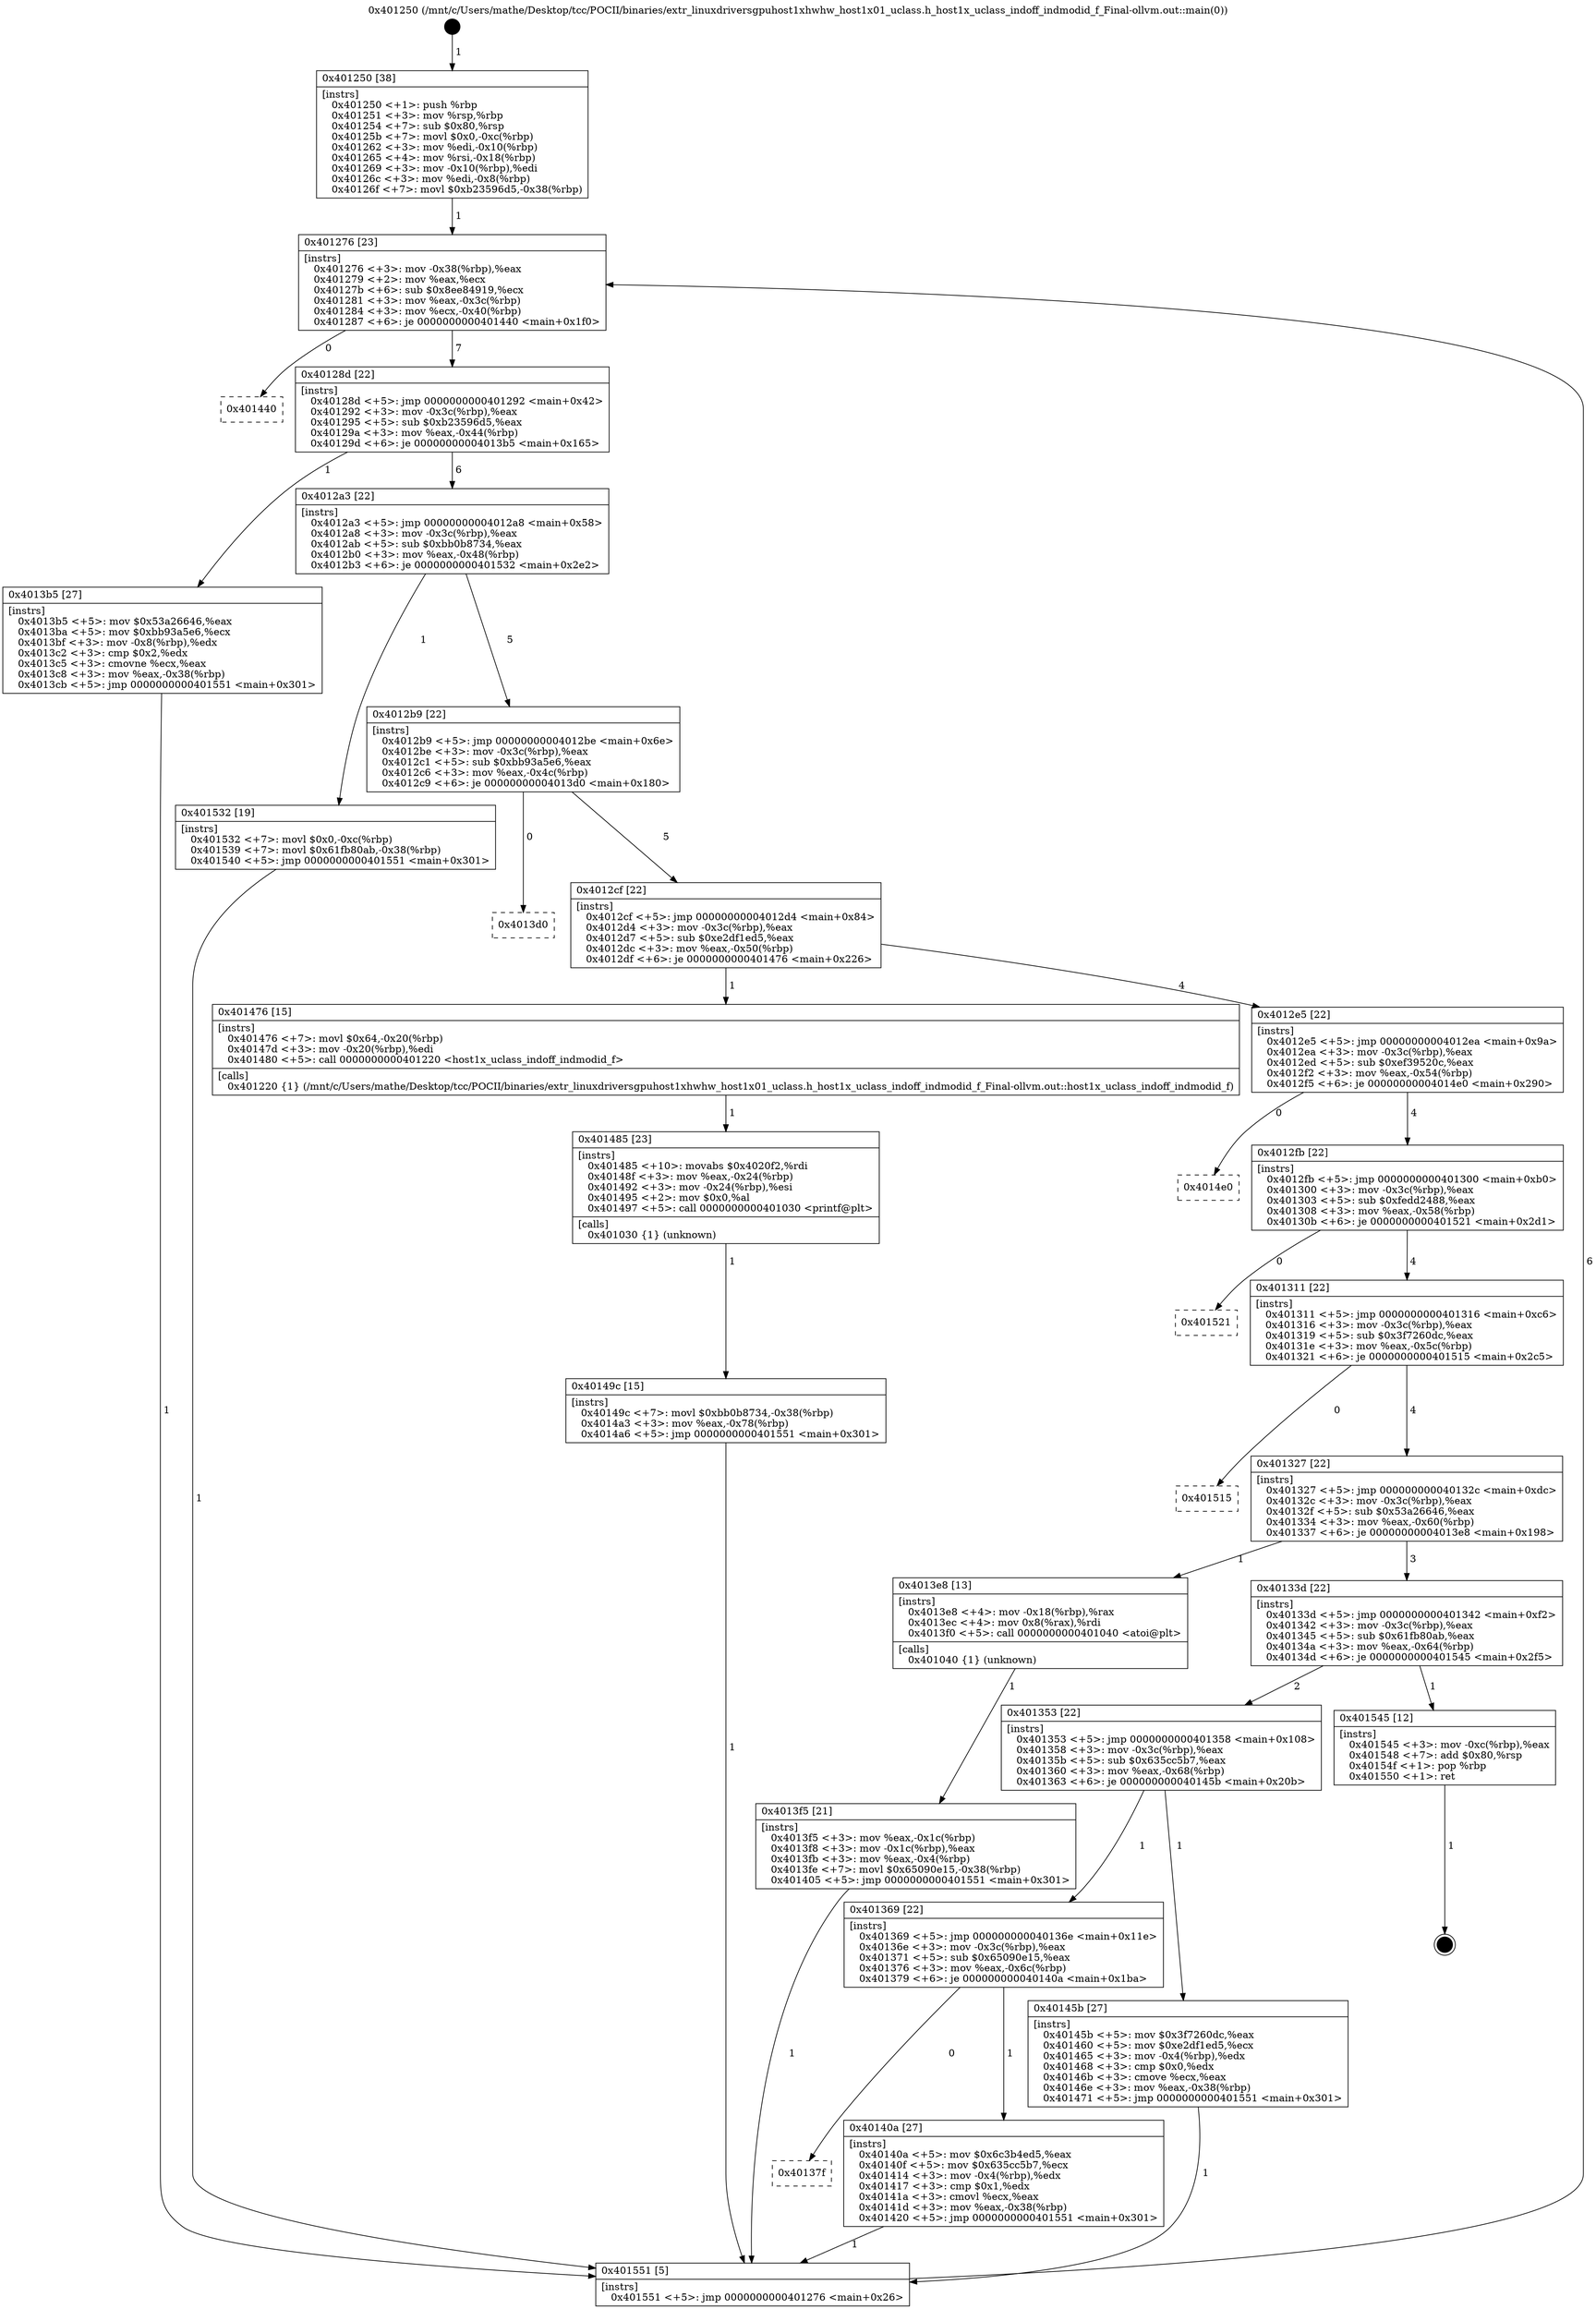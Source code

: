 digraph "0x401250" {
  label = "0x401250 (/mnt/c/Users/mathe/Desktop/tcc/POCII/binaries/extr_linuxdriversgpuhost1xhwhw_host1x01_uclass.h_host1x_uclass_indoff_indmodid_f_Final-ollvm.out::main(0))"
  labelloc = "t"
  node[shape=record]

  Entry [label="",width=0.3,height=0.3,shape=circle,fillcolor=black,style=filled]
  "0x401276" [label="{
     0x401276 [23]\l
     | [instrs]\l
     &nbsp;&nbsp;0x401276 \<+3\>: mov -0x38(%rbp),%eax\l
     &nbsp;&nbsp;0x401279 \<+2\>: mov %eax,%ecx\l
     &nbsp;&nbsp;0x40127b \<+6\>: sub $0x8ee84919,%ecx\l
     &nbsp;&nbsp;0x401281 \<+3\>: mov %eax,-0x3c(%rbp)\l
     &nbsp;&nbsp;0x401284 \<+3\>: mov %ecx,-0x40(%rbp)\l
     &nbsp;&nbsp;0x401287 \<+6\>: je 0000000000401440 \<main+0x1f0\>\l
  }"]
  "0x401440" [label="{
     0x401440\l
  }", style=dashed]
  "0x40128d" [label="{
     0x40128d [22]\l
     | [instrs]\l
     &nbsp;&nbsp;0x40128d \<+5\>: jmp 0000000000401292 \<main+0x42\>\l
     &nbsp;&nbsp;0x401292 \<+3\>: mov -0x3c(%rbp),%eax\l
     &nbsp;&nbsp;0x401295 \<+5\>: sub $0xb23596d5,%eax\l
     &nbsp;&nbsp;0x40129a \<+3\>: mov %eax,-0x44(%rbp)\l
     &nbsp;&nbsp;0x40129d \<+6\>: je 00000000004013b5 \<main+0x165\>\l
  }"]
  Exit [label="",width=0.3,height=0.3,shape=circle,fillcolor=black,style=filled,peripheries=2]
  "0x4013b5" [label="{
     0x4013b5 [27]\l
     | [instrs]\l
     &nbsp;&nbsp;0x4013b5 \<+5\>: mov $0x53a26646,%eax\l
     &nbsp;&nbsp;0x4013ba \<+5\>: mov $0xbb93a5e6,%ecx\l
     &nbsp;&nbsp;0x4013bf \<+3\>: mov -0x8(%rbp),%edx\l
     &nbsp;&nbsp;0x4013c2 \<+3\>: cmp $0x2,%edx\l
     &nbsp;&nbsp;0x4013c5 \<+3\>: cmovne %ecx,%eax\l
     &nbsp;&nbsp;0x4013c8 \<+3\>: mov %eax,-0x38(%rbp)\l
     &nbsp;&nbsp;0x4013cb \<+5\>: jmp 0000000000401551 \<main+0x301\>\l
  }"]
  "0x4012a3" [label="{
     0x4012a3 [22]\l
     | [instrs]\l
     &nbsp;&nbsp;0x4012a3 \<+5\>: jmp 00000000004012a8 \<main+0x58\>\l
     &nbsp;&nbsp;0x4012a8 \<+3\>: mov -0x3c(%rbp),%eax\l
     &nbsp;&nbsp;0x4012ab \<+5\>: sub $0xbb0b8734,%eax\l
     &nbsp;&nbsp;0x4012b0 \<+3\>: mov %eax,-0x48(%rbp)\l
     &nbsp;&nbsp;0x4012b3 \<+6\>: je 0000000000401532 \<main+0x2e2\>\l
  }"]
  "0x401551" [label="{
     0x401551 [5]\l
     | [instrs]\l
     &nbsp;&nbsp;0x401551 \<+5\>: jmp 0000000000401276 \<main+0x26\>\l
  }"]
  "0x401250" [label="{
     0x401250 [38]\l
     | [instrs]\l
     &nbsp;&nbsp;0x401250 \<+1\>: push %rbp\l
     &nbsp;&nbsp;0x401251 \<+3\>: mov %rsp,%rbp\l
     &nbsp;&nbsp;0x401254 \<+7\>: sub $0x80,%rsp\l
     &nbsp;&nbsp;0x40125b \<+7\>: movl $0x0,-0xc(%rbp)\l
     &nbsp;&nbsp;0x401262 \<+3\>: mov %edi,-0x10(%rbp)\l
     &nbsp;&nbsp;0x401265 \<+4\>: mov %rsi,-0x18(%rbp)\l
     &nbsp;&nbsp;0x401269 \<+3\>: mov -0x10(%rbp),%edi\l
     &nbsp;&nbsp;0x40126c \<+3\>: mov %edi,-0x8(%rbp)\l
     &nbsp;&nbsp;0x40126f \<+7\>: movl $0xb23596d5,-0x38(%rbp)\l
  }"]
  "0x40149c" [label="{
     0x40149c [15]\l
     | [instrs]\l
     &nbsp;&nbsp;0x40149c \<+7\>: movl $0xbb0b8734,-0x38(%rbp)\l
     &nbsp;&nbsp;0x4014a3 \<+3\>: mov %eax,-0x78(%rbp)\l
     &nbsp;&nbsp;0x4014a6 \<+5\>: jmp 0000000000401551 \<main+0x301\>\l
  }"]
  "0x401532" [label="{
     0x401532 [19]\l
     | [instrs]\l
     &nbsp;&nbsp;0x401532 \<+7\>: movl $0x0,-0xc(%rbp)\l
     &nbsp;&nbsp;0x401539 \<+7\>: movl $0x61fb80ab,-0x38(%rbp)\l
     &nbsp;&nbsp;0x401540 \<+5\>: jmp 0000000000401551 \<main+0x301\>\l
  }"]
  "0x4012b9" [label="{
     0x4012b9 [22]\l
     | [instrs]\l
     &nbsp;&nbsp;0x4012b9 \<+5\>: jmp 00000000004012be \<main+0x6e\>\l
     &nbsp;&nbsp;0x4012be \<+3\>: mov -0x3c(%rbp),%eax\l
     &nbsp;&nbsp;0x4012c1 \<+5\>: sub $0xbb93a5e6,%eax\l
     &nbsp;&nbsp;0x4012c6 \<+3\>: mov %eax,-0x4c(%rbp)\l
     &nbsp;&nbsp;0x4012c9 \<+6\>: je 00000000004013d0 \<main+0x180\>\l
  }"]
  "0x401485" [label="{
     0x401485 [23]\l
     | [instrs]\l
     &nbsp;&nbsp;0x401485 \<+10\>: movabs $0x4020f2,%rdi\l
     &nbsp;&nbsp;0x40148f \<+3\>: mov %eax,-0x24(%rbp)\l
     &nbsp;&nbsp;0x401492 \<+3\>: mov -0x24(%rbp),%esi\l
     &nbsp;&nbsp;0x401495 \<+2\>: mov $0x0,%al\l
     &nbsp;&nbsp;0x401497 \<+5\>: call 0000000000401030 \<printf@plt\>\l
     | [calls]\l
     &nbsp;&nbsp;0x401030 \{1\} (unknown)\l
  }"]
  "0x4013d0" [label="{
     0x4013d0\l
  }", style=dashed]
  "0x4012cf" [label="{
     0x4012cf [22]\l
     | [instrs]\l
     &nbsp;&nbsp;0x4012cf \<+5\>: jmp 00000000004012d4 \<main+0x84\>\l
     &nbsp;&nbsp;0x4012d4 \<+3\>: mov -0x3c(%rbp),%eax\l
     &nbsp;&nbsp;0x4012d7 \<+5\>: sub $0xe2df1ed5,%eax\l
     &nbsp;&nbsp;0x4012dc \<+3\>: mov %eax,-0x50(%rbp)\l
     &nbsp;&nbsp;0x4012df \<+6\>: je 0000000000401476 \<main+0x226\>\l
  }"]
  "0x40137f" [label="{
     0x40137f\l
  }", style=dashed]
  "0x401476" [label="{
     0x401476 [15]\l
     | [instrs]\l
     &nbsp;&nbsp;0x401476 \<+7\>: movl $0x64,-0x20(%rbp)\l
     &nbsp;&nbsp;0x40147d \<+3\>: mov -0x20(%rbp),%edi\l
     &nbsp;&nbsp;0x401480 \<+5\>: call 0000000000401220 \<host1x_uclass_indoff_indmodid_f\>\l
     | [calls]\l
     &nbsp;&nbsp;0x401220 \{1\} (/mnt/c/Users/mathe/Desktop/tcc/POCII/binaries/extr_linuxdriversgpuhost1xhwhw_host1x01_uclass.h_host1x_uclass_indoff_indmodid_f_Final-ollvm.out::host1x_uclass_indoff_indmodid_f)\l
  }"]
  "0x4012e5" [label="{
     0x4012e5 [22]\l
     | [instrs]\l
     &nbsp;&nbsp;0x4012e5 \<+5\>: jmp 00000000004012ea \<main+0x9a\>\l
     &nbsp;&nbsp;0x4012ea \<+3\>: mov -0x3c(%rbp),%eax\l
     &nbsp;&nbsp;0x4012ed \<+5\>: sub $0xef39520c,%eax\l
     &nbsp;&nbsp;0x4012f2 \<+3\>: mov %eax,-0x54(%rbp)\l
     &nbsp;&nbsp;0x4012f5 \<+6\>: je 00000000004014e0 \<main+0x290\>\l
  }"]
  "0x40140a" [label="{
     0x40140a [27]\l
     | [instrs]\l
     &nbsp;&nbsp;0x40140a \<+5\>: mov $0x6c3b4ed5,%eax\l
     &nbsp;&nbsp;0x40140f \<+5\>: mov $0x635cc5b7,%ecx\l
     &nbsp;&nbsp;0x401414 \<+3\>: mov -0x4(%rbp),%edx\l
     &nbsp;&nbsp;0x401417 \<+3\>: cmp $0x1,%edx\l
     &nbsp;&nbsp;0x40141a \<+3\>: cmovl %ecx,%eax\l
     &nbsp;&nbsp;0x40141d \<+3\>: mov %eax,-0x38(%rbp)\l
     &nbsp;&nbsp;0x401420 \<+5\>: jmp 0000000000401551 \<main+0x301\>\l
  }"]
  "0x4014e0" [label="{
     0x4014e0\l
  }", style=dashed]
  "0x4012fb" [label="{
     0x4012fb [22]\l
     | [instrs]\l
     &nbsp;&nbsp;0x4012fb \<+5\>: jmp 0000000000401300 \<main+0xb0\>\l
     &nbsp;&nbsp;0x401300 \<+3\>: mov -0x3c(%rbp),%eax\l
     &nbsp;&nbsp;0x401303 \<+5\>: sub $0xfedd2488,%eax\l
     &nbsp;&nbsp;0x401308 \<+3\>: mov %eax,-0x58(%rbp)\l
     &nbsp;&nbsp;0x40130b \<+6\>: je 0000000000401521 \<main+0x2d1\>\l
  }"]
  "0x401369" [label="{
     0x401369 [22]\l
     | [instrs]\l
     &nbsp;&nbsp;0x401369 \<+5\>: jmp 000000000040136e \<main+0x11e\>\l
     &nbsp;&nbsp;0x40136e \<+3\>: mov -0x3c(%rbp),%eax\l
     &nbsp;&nbsp;0x401371 \<+5\>: sub $0x65090e15,%eax\l
     &nbsp;&nbsp;0x401376 \<+3\>: mov %eax,-0x6c(%rbp)\l
     &nbsp;&nbsp;0x401379 \<+6\>: je 000000000040140a \<main+0x1ba\>\l
  }"]
  "0x401521" [label="{
     0x401521\l
  }", style=dashed]
  "0x401311" [label="{
     0x401311 [22]\l
     | [instrs]\l
     &nbsp;&nbsp;0x401311 \<+5\>: jmp 0000000000401316 \<main+0xc6\>\l
     &nbsp;&nbsp;0x401316 \<+3\>: mov -0x3c(%rbp),%eax\l
     &nbsp;&nbsp;0x401319 \<+5\>: sub $0x3f7260dc,%eax\l
     &nbsp;&nbsp;0x40131e \<+3\>: mov %eax,-0x5c(%rbp)\l
     &nbsp;&nbsp;0x401321 \<+6\>: je 0000000000401515 \<main+0x2c5\>\l
  }"]
  "0x40145b" [label="{
     0x40145b [27]\l
     | [instrs]\l
     &nbsp;&nbsp;0x40145b \<+5\>: mov $0x3f7260dc,%eax\l
     &nbsp;&nbsp;0x401460 \<+5\>: mov $0xe2df1ed5,%ecx\l
     &nbsp;&nbsp;0x401465 \<+3\>: mov -0x4(%rbp),%edx\l
     &nbsp;&nbsp;0x401468 \<+3\>: cmp $0x0,%edx\l
     &nbsp;&nbsp;0x40146b \<+3\>: cmove %ecx,%eax\l
     &nbsp;&nbsp;0x40146e \<+3\>: mov %eax,-0x38(%rbp)\l
     &nbsp;&nbsp;0x401471 \<+5\>: jmp 0000000000401551 \<main+0x301\>\l
  }"]
  "0x401515" [label="{
     0x401515\l
  }", style=dashed]
  "0x401327" [label="{
     0x401327 [22]\l
     | [instrs]\l
     &nbsp;&nbsp;0x401327 \<+5\>: jmp 000000000040132c \<main+0xdc\>\l
     &nbsp;&nbsp;0x40132c \<+3\>: mov -0x3c(%rbp),%eax\l
     &nbsp;&nbsp;0x40132f \<+5\>: sub $0x53a26646,%eax\l
     &nbsp;&nbsp;0x401334 \<+3\>: mov %eax,-0x60(%rbp)\l
     &nbsp;&nbsp;0x401337 \<+6\>: je 00000000004013e8 \<main+0x198\>\l
  }"]
  "0x401353" [label="{
     0x401353 [22]\l
     | [instrs]\l
     &nbsp;&nbsp;0x401353 \<+5\>: jmp 0000000000401358 \<main+0x108\>\l
     &nbsp;&nbsp;0x401358 \<+3\>: mov -0x3c(%rbp),%eax\l
     &nbsp;&nbsp;0x40135b \<+5\>: sub $0x635cc5b7,%eax\l
     &nbsp;&nbsp;0x401360 \<+3\>: mov %eax,-0x68(%rbp)\l
     &nbsp;&nbsp;0x401363 \<+6\>: je 000000000040145b \<main+0x20b\>\l
  }"]
  "0x4013e8" [label="{
     0x4013e8 [13]\l
     | [instrs]\l
     &nbsp;&nbsp;0x4013e8 \<+4\>: mov -0x18(%rbp),%rax\l
     &nbsp;&nbsp;0x4013ec \<+4\>: mov 0x8(%rax),%rdi\l
     &nbsp;&nbsp;0x4013f0 \<+5\>: call 0000000000401040 \<atoi@plt\>\l
     | [calls]\l
     &nbsp;&nbsp;0x401040 \{1\} (unknown)\l
  }"]
  "0x40133d" [label="{
     0x40133d [22]\l
     | [instrs]\l
     &nbsp;&nbsp;0x40133d \<+5\>: jmp 0000000000401342 \<main+0xf2\>\l
     &nbsp;&nbsp;0x401342 \<+3\>: mov -0x3c(%rbp),%eax\l
     &nbsp;&nbsp;0x401345 \<+5\>: sub $0x61fb80ab,%eax\l
     &nbsp;&nbsp;0x40134a \<+3\>: mov %eax,-0x64(%rbp)\l
     &nbsp;&nbsp;0x40134d \<+6\>: je 0000000000401545 \<main+0x2f5\>\l
  }"]
  "0x4013f5" [label="{
     0x4013f5 [21]\l
     | [instrs]\l
     &nbsp;&nbsp;0x4013f5 \<+3\>: mov %eax,-0x1c(%rbp)\l
     &nbsp;&nbsp;0x4013f8 \<+3\>: mov -0x1c(%rbp),%eax\l
     &nbsp;&nbsp;0x4013fb \<+3\>: mov %eax,-0x4(%rbp)\l
     &nbsp;&nbsp;0x4013fe \<+7\>: movl $0x65090e15,-0x38(%rbp)\l
     &nbsp;&nbsp;0x401405 \<+5\>: jmp 0000000000401551 \<main+0x301\>\l
  }"]
  "0x401545" [label="{
     0x401545 [12]\l
     | [instrs]\l
     &nbsp;&nbsp;0x401545 \<+3\>: mov -0xc(%rbp),%eax\l
     &nbsp;&nbsp;0x401548 \<+7\>: add $0x80,%rsp\l
     &nbsp;&nbsp;0x40154f \<+1\>: pop %rbp\l
     &nbsp;&nbsp;0x401550 \<+1\>: ret\l
  }"]
  Entry -> "0x401250" [label=" 1"]
  "0x401276" -> "0x401440" [label=" 0"]
  "0x401276" -> "0x40128d" [label=" 7"]
  "0x401545" -> Exit [label=" 1"]
  "0x40128d" -> "0x4013b5" [label=" 1"]
  "0x40128d" -> "0x4012a3" [label=" 6"]
  "0x4013b5" -> "0x401551" [label=" 1"]
  "0x401250" -> "0x401276" [label=" 1"]
  "0x401551" -> "0x401276" [label=" 6"]
  "0x401532" -> "0x401551" [label=" 1"]
  "0x4012a3" -> "0x401532" [label=" 1"]
  "0x4012a3" -> "0x4012b9" [label=" 5"]
  "0x40149c" -> "0x401551" [label=" 1"]
  "0x4012b9" -> "0x4013d0" [label=" 0"]
  "0x4012b9" -> "0x4012cf" [label=" 5"]
  "0x401485" -> "0x40149c" [label=" 1"]
  "0x4012cf" -> "0x401476" [label=" 1"]
  "0x4012cf" -> "0x4012e5" [label=" 4"]
  "0x401476" -> "0x401485" [label=" 1"]
  "0x4012e5" -> "0x4014e0" [label=" 0"]
  "0x4012e5" -> "0x4012fb" [label=" 4"]
  "0x40145b" -> "0x401551" [label=" 1"]
  "0x4012fb" -> "0x401521" [label=" 0"]
  "0x4012fb" -> "0x401311" [label=" 4"]
  "0x401369" -> "0x40137f" [label=" 0"]
  "0x401311" -> "0x401515" [label=" 0"]
  "0x401311" -> "0x401327" [label=" 4"]
  "0x401369" -> "0x40140a" [label=" 1"]
  "0x401327" -> "0x4013e8" [label=" 1"]
  "0x401327" -> "0x40133d" [label=" 3"]
  "0x4013e8" -> "0x4013f5" [label=" 1"]
  "0x4013f5" -> "0x401551" [label=" 1"]
  "0x401353" -> "0x401369" [label=" 1"]
  "0x40133d" -> "0x401545" [label=" 1"]
  "0x40133d" -> "0x401353" [label=" 2"]
  "0x40140a" -> "0x401551" [label=" 1"]
  "0x401353" -> "0x40145b" [label=" 1"]
}
